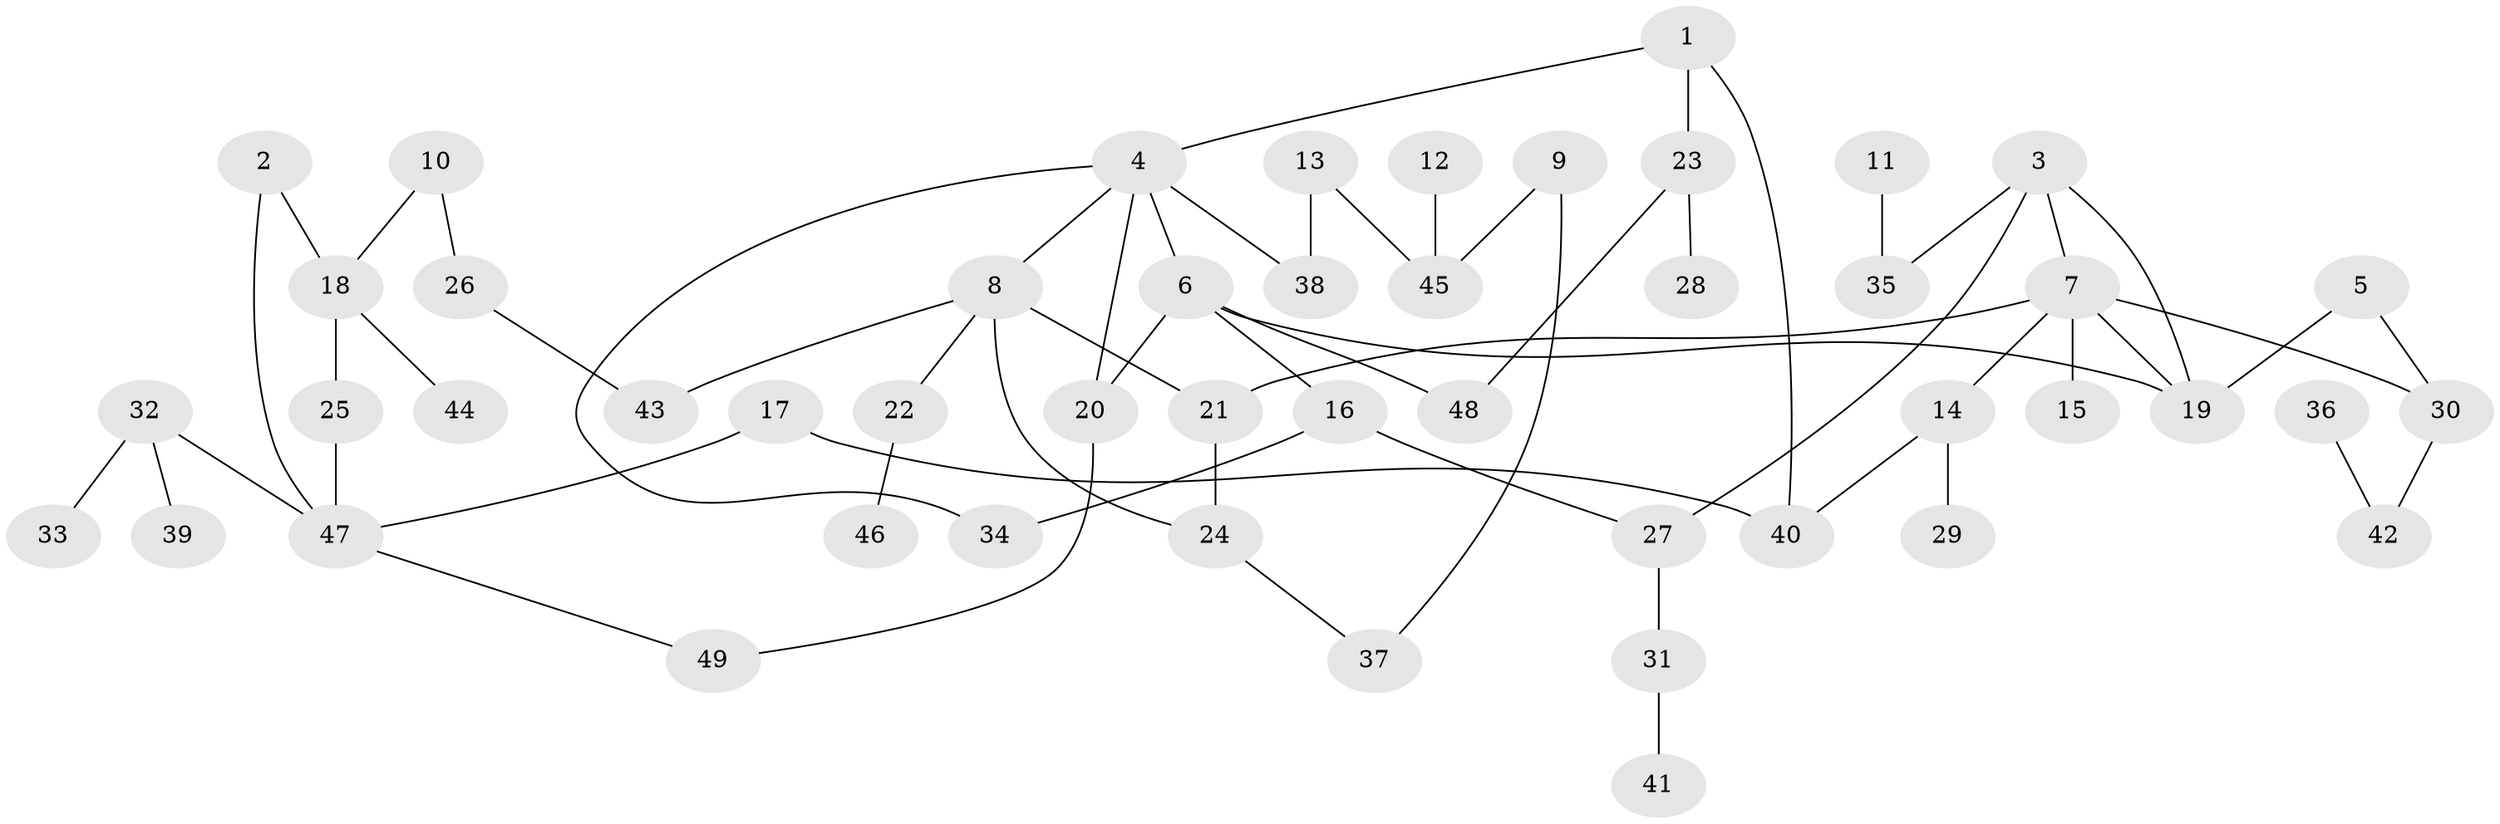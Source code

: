 // original degree distribution, {4: 0.08247422680412371, 3: 0.18556701030927836, 7: 0.010309278350515464, 6: 0.020618556701030927, 2: 0.3402061855670103, 1: 0.32989690721649484, 5: 0.030927835051546393}
// Generated by graph-tools (version 1.1) at 2025/01/03/09/25 03:01:11]
// undirected, 49 vertices, 61 edges
graph export_dot {
graph [start="1"]
  node [color=gray90,style=filled];
  1;
  2;
  3;
  4;
  5;
  6;
  7;
  8;
  9;
  10;
  11;
  12;
  13;
  14;
  15;
  16;
  17;
  18;
  19;
  20;
  21;
  22;
  23;
  24;
  25;
  26;
  27;
  28;
  29;
  30;
  31;
  32;
  33;
  34;
  35;
  36;
  37;
  38;
  39;
  40;
  41;
  42;
  43;
  44;
  45;
  46;
  47;
  48;
  49;
  1 -- 4 [weight=1.0];
  1 -- 23 [weight=1.0];
  1 -- 40 [weight=1.0];
  2 -- 18 [weight=1.0];
  2 -- 47 [weight=1.0];
  3 -- 7 [weight=1.0];
  3 -- 19 [weight=1.0];
  3 -- 27 [weight=1.0];
  3 -- 35 [weight=1.0];
  4 -- 6 [weight=1.0];
  4 -- 8 [weight=1.0];
  4 -- 20 [weight=1.0];
  4 -- 34 [weight=1.0];
  4 -- 38 [weight=1.0];
  5 -- 19 [weight=1.0];
  5 -- 30 [weight=1.0];
  6 -- 16 [weight=1.0];
  6 -- 19 [weight=1.0];
  6 -- 20 [weight=1.0];
  6 -- 48 [weight=1.0];
  7 -- 14 [weight=1.0];
  7 -- 15 [weight=1.0];
  7 -- 19 [weight=1.0];
  7 -- 21 [weight=1.0];
  7 -- 30 [weight=1.0];
  8 -- 21 [weight=1.0];
  8 -- 22 [weight=1.0];
  8 -- 24 [weight=1.0];
  8 -- 43 [weight=1.0];
  9 -- 37 [weight=1.0];
  9 -- 45 [weight=1.0];
  10 -- 18 [weight=1.0];
  10 -- 26 [weight=1.0];
  11 -- 35 [weight=1.0];
  12 -- 45 [weight=1.0];
  13 -- 38 [weight=1.0];
  13 -- 45 [weight=1.0];
  14 -- 29 [weight=1.0];
  14 -- 40 [weight=1.0];
  16 -- 27 [weight=1.0];
  16 -- 34 [weight=1.0];
  17 -- 40 [weight=1.0];
  17 -- 47 [weight=1.0];
  18 -- 25 [weight=1.0];
  18 -- 44 [weight=1.0];
  20 -- 49 [weight=1.0];
  21 -- 24 [weight=1.0];
  22 -- 46 [weight=1.0];
  23 -- 28 [weight=1.0];
  23 -- 48 [weight=1.0];
  24 -- 37 [weight=1.0];
  25 -- 47 [weight=1.0];
  26 -- 43 [weight=1.0];
  27 -- 31 [weight=1.0];
  30 -- 42 [weight=1.0];
  31 -- 41 [weight=1.0];
  32 -- 33 [weight=1.0];
  32 -- 39 [weight=1.0];
  32 -- 47 [weight=1.0];
  36 -- 42 [weight=1.0];
  47 -- 49 [weight=1.0];
}
